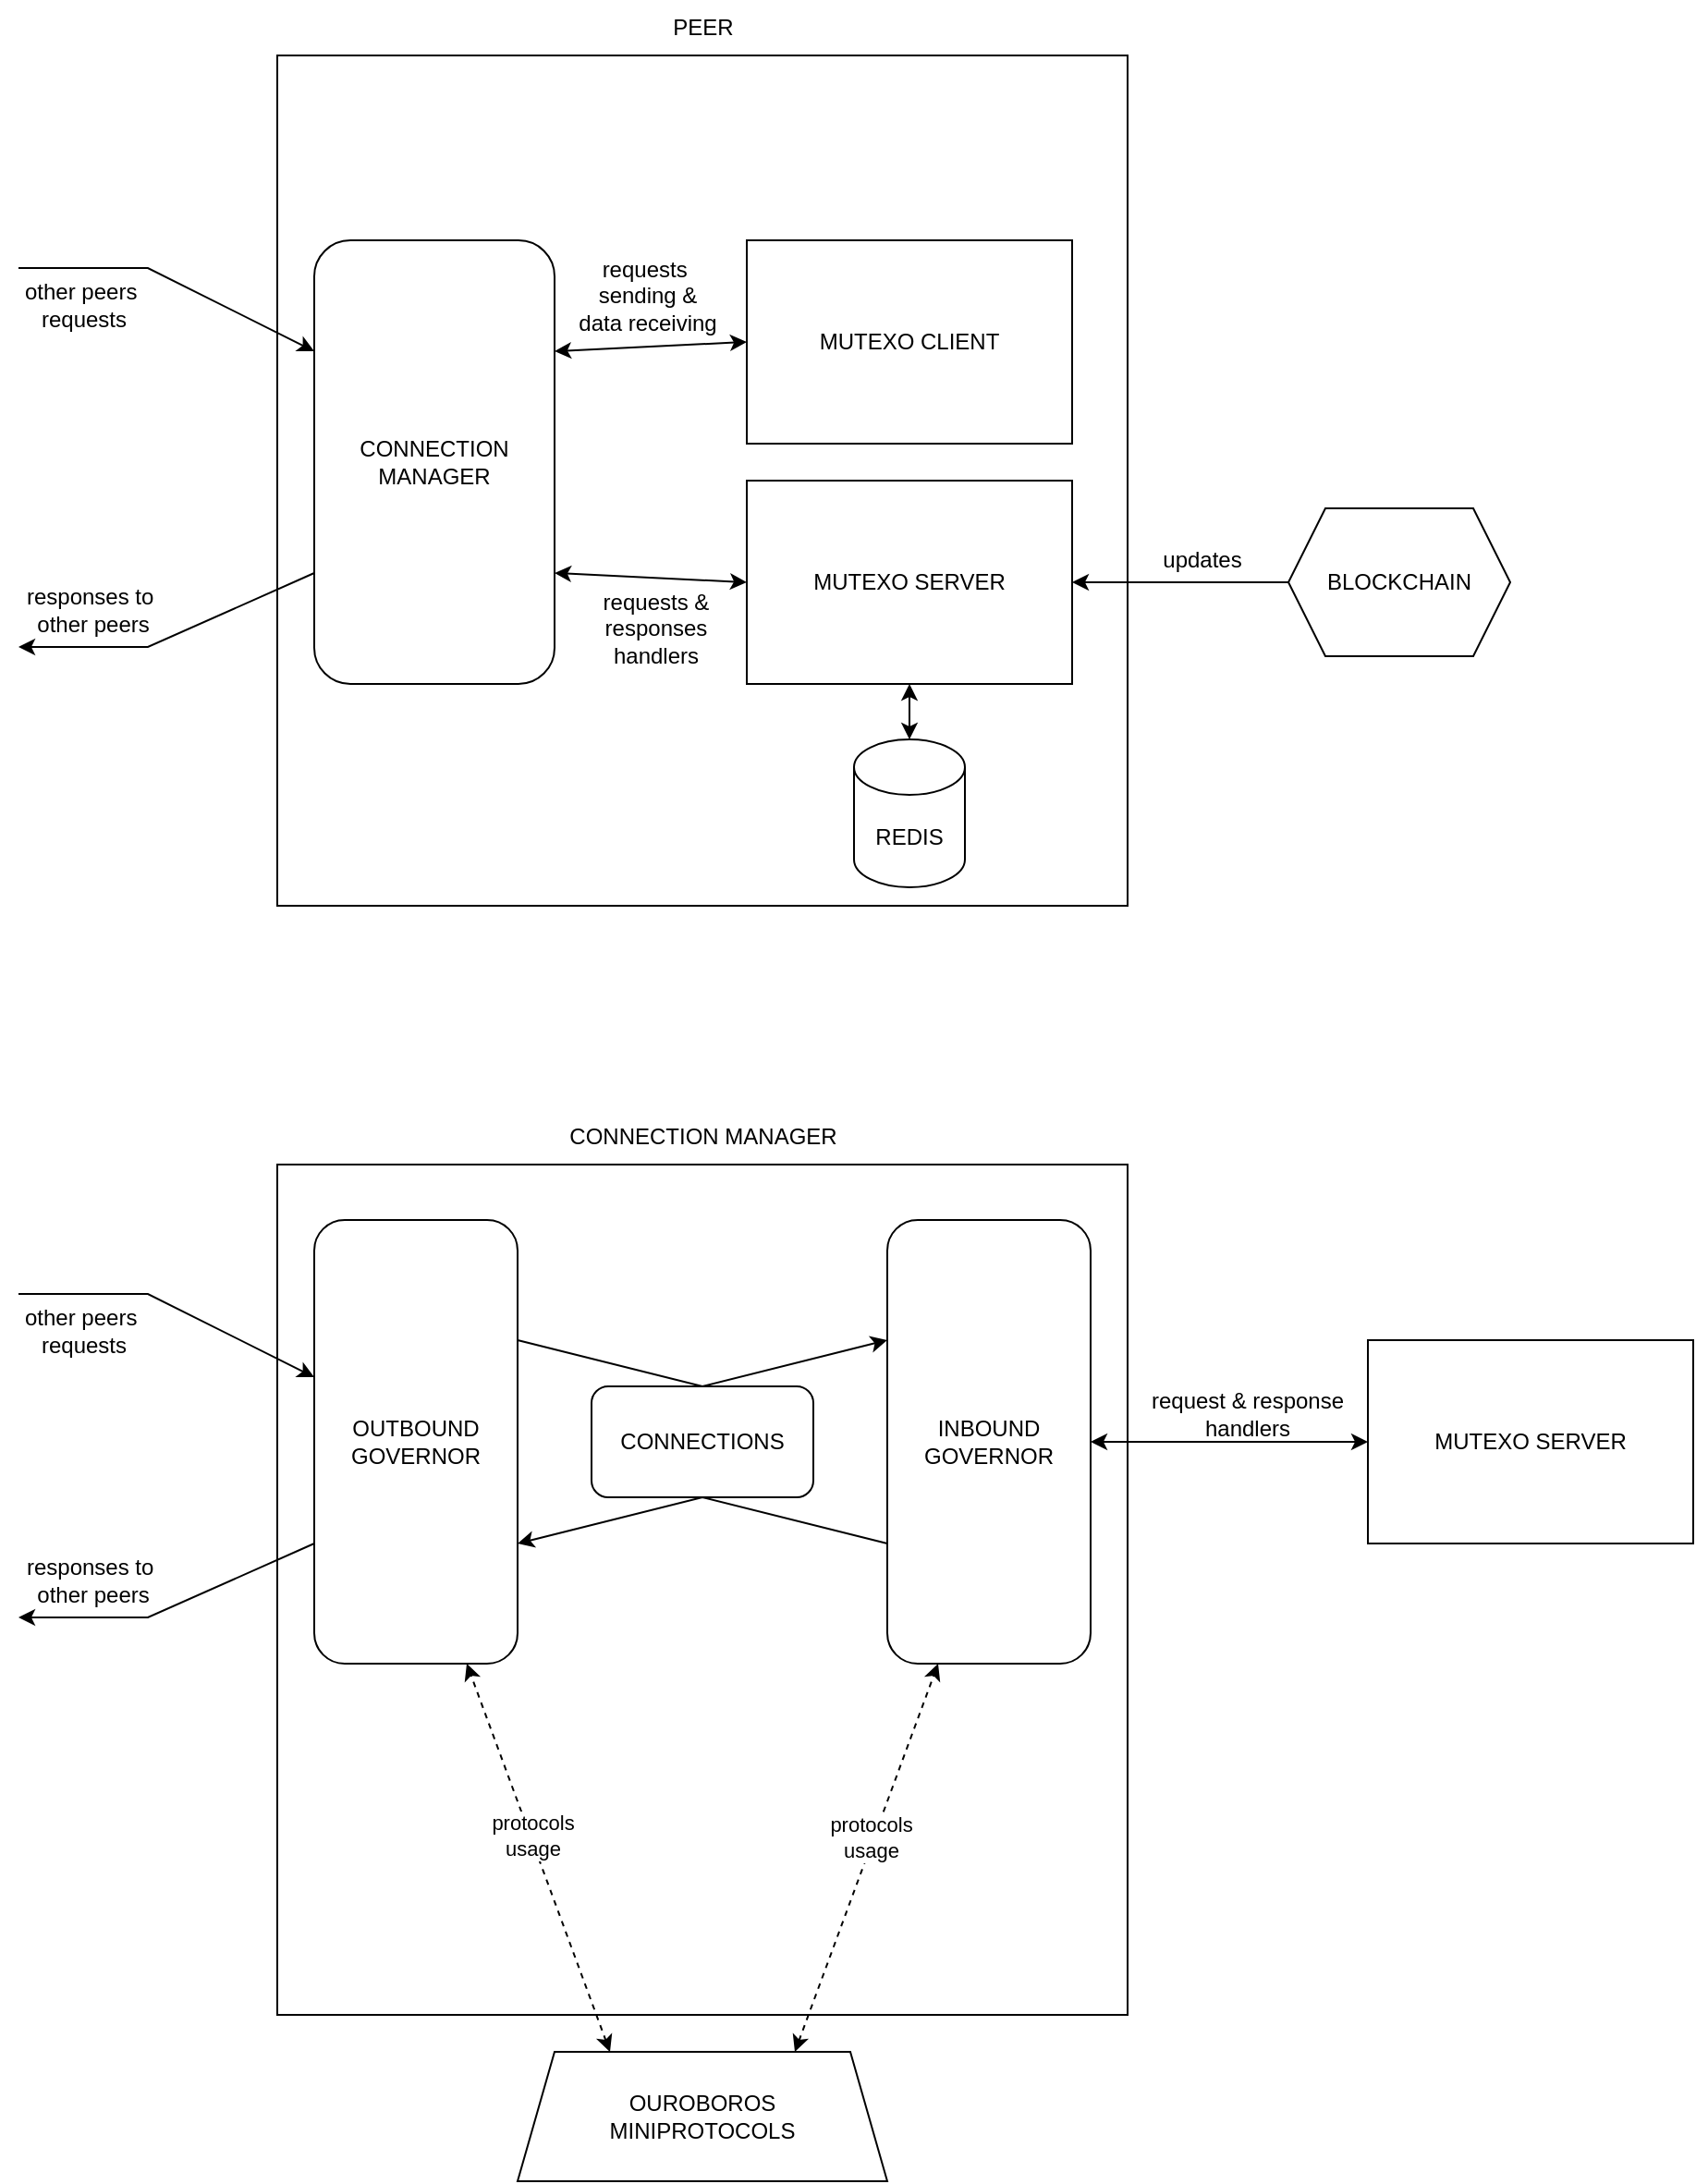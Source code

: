 <mxfile version="24.8.6">
  <diagram name="Pagina-1" id="2KZim4WSaV08ftVSFKLo">
    <mxGraphModel dx="1434" dy="754" grid="1" gridSize="10" guides="1" tooltips="1" connect="1" arrows="1" fold="1" page="1" pageScale="1" pageWidth="827" pageHeight="1169" math="0" shadow="0">
      <root>
        <mxCell id="0" />
        <mxCell id="1" parent="0" />
        <mxCell id="BLetJNWocYn2-W4ZQuNb-2" value="" style="whiteSpace=wrap;html=1;aspect=fixed;" vertex="1" parent="1">
          <mxGeometry x="160" y="120" width="460" height="460" as="geometry" />
        </mxCell>
        <mxCell id="BLetJNWocYn2-W4ZQuNb-1" value="CONNECTION MANAGER" style="rounded=1;whiteSpace=wrap;html=1;" vertex="1" parent="1">
          <mxGeometry x="180" y="220" width="130" height="240" as="geometry" />
        </mxCell>
        <mxCell id="BLetJNWocYn2-W4ZQuNb-4" value="" style="endArrow=classic;html=1;rounded=0;entryX=0;entryY=0.25;entryDx=0;entryDy=0;" edge="1" parent="1" target="BLetJNWocYn2-W4ZQuNb-1">
          <mxGeometry width="50" height="50" relative="1" as="geometry">
            <mxPoint x="20" y="235" as="sourcePoint" />
            <mxPoint x="440" y="360" as="targetPoint" />
            <Array as="points">
              <mxPoint x="90" y="235" />
            </Array>
          </mxGeometry>
        </mxCell>
        <mxCell id="BLetJNWocYn2-W4ZQuNb-5" value="" style="endArrow=classic;html=1;rounded=0;entryX=0;entryY=0.696;entryDx=0;entryDy=0;entryPerimeter=0;exitX=0;exitY=0.75;exitDx=0;exitDy=0;" edge="1" parent="1" source="BLetJNWocYn2-W4ZQuNb-1">
          <mxGeometry width="50" height="50" relative="1" as="geometry">
            <mxPoint x="160" y="440" as="sourcePoint" />
            <mxPoint x="20" y="440" as="targetPoint" />
            <Array as="points">
              <mxPoint x="90" y="440" />
            </Array>
          </mxGeometry>
        </mxCell>
        <mxCell id="BLetJNWocYn2-W4ZQuNb-6" value="PEER" style="text;html=1;align=center;verticalAlign=middle;resizable=0;points=[];autosize=1;strokeColor=none;fillColor=none;" vertex="1" parent="1">
          <mxGeometry x="360" y="90" width="60" height="30" as="geometry" />
        </mxCell>
        <mxCell id="BLetJNWocYn2-W4ZQuNb-7" value="MUTEXO CLIENT" style="rounded=0;whiteSpace=wrap;html=1;" vertex="1" parent="1">
          <mxGeometry x="414" y="220" width="176" height="110" as="geometry" />
        </mxCell>
        <mxCell id="BLetJNWocYn2-W4ZQuNb-8" value="MUTEXO SERVER" style="rounded=0;whiteSpace=wrap;html=1;" vertex="1" parent="1">
          <mxGeometry x="414" y="350" width="176" height="110" as="geometry" />
        </mxCell>
        <mxCell id="BLetJNWocYn2-W4ZQuNb-10" value="" style="endArrow=classic;startArrow=classic;html=1;rounded=0;exitX=1;exitY=0.75;exitDx=0;exitDy=0;entryX=0;entryY=0.5;entryDx=0;entryDy=0;" edge="1" parent="1" source="BLetJNWocYn2-W4ZQuNb-1" target="BLetJNWocYn2-W4ZQuNb-8">
          <mxGeometry width="50" height="50" relative="1" as="geometry">
            <mxPoint x="400" y="400" as="sourcePoint" />
            <mxPoint x="440" y="360" as="targetPoint" />
          </mxGeometry>
        </mxCell>
        <mxCell id="BLetJNWocYn2-W4ZQuNb-11" value="" style="endArrow=classic;startArrow=classic;html=1;rounded=0;exitX=1;exitY=0.25;exitDx=0;exitDy=0;entryX=0;entryY=0.5;entryDx=0;entryDy=0;" edge="1" parent="1" source="BLetJNWocYn2-W4ZQuNb-1" target="BLetJNWocYn2-W4ZQuNb-7">
          <mxGeometry width="50" height="50" relative="1" as="geometry">
            <mxPoint x="300" y="320" as="sourcePoint" />
            <mxPoint x="400" y="335" as="targetPoint" />
          </mxGeometry>
        </mxCell>
        <mxCell id="BLetJNWocYn2-W4ZQuNb-12" value="REDIS" style="shape=cylinder3;whiteSpace=wrap;html=1;boundedLbl=1;backgroundOutline=1;size=15;" vertex="1" parent="1">
          <mxGeometry x="472" y="490" width="60" height="80" as="geometry" />
        </mxCell>
        <mxCell id="BLetJNWocYn2-W4ZQuNb-14" value="other peers&amp;nbsp;&lt;div&gt;requests&lt;/div&gt;" style="text;html=1;align=center;verticalAlign=middle;resizable=0;points=[];autosize=1;strokeColor=none;fillColor=none;" vertex="1" parent="1">
          <mxGeometry x="10" y="235" width="90" height="40" as="geometry" />
        </mxCell>
        <mxCell id="BLetJNWocYn2-W4ZQuNb-15" value="responses to&amp;nbsp;&lt;div&gt;other peers&lt;/div&gt;" style="text;html=1;align=center;verticalAlign=middle;resizable=0;points=[];autosize=1;strokeColor=none;fillColor=none;" vertex="1" parent="1">
          <mxGeometry x="10" y="400" width="100" height="40" as="geometry" />
        </mxCell>
        <mxCell id="BLetJNWocYn2-W4ZQuNb-16" value="" style="endArrow=classic;startArrow=classic;html=1;rounded=0;exitX=0.5;exitY=0;exitDx=0;exitDy=0;exitPerimeter=0;entryX=0.5;entryY=1;entryDx=0;entryDy=0;" edge="1" parent="1" source="BLetJNWocYn2-W4ZQuNb-12" target="BLetJNWocYn2-W4ZQuNb-8">
          <mxGeometry width="50" height="50" relative="1" as="geometry">
            <mxPoint x="300" y="410" as="sourcePoint" />
            <mxPoint x="540" y="460" as="targetPoint" />
          </mxGeometry>
        </mxCell>
        <mxCell id="BLetJNWocYn2-W4ZQuNb-17" value="BLOCKCHAIN" style="shape=hexagon;perimeter=hexagonPerimeter2;whiteSpace=wrap;html=1;fixedSize=1;" vertex="1" parent="1">
          <mxGeometry x="707" y="365" width="120" height="80" as="geometry" />
        </mxCell>
        <mxCell id="BLetJNWocYn2-W4ZQuNb-18" value="" style="endArrow=classic;html=1;rounded=0;exitX=0;exitY=0.5;exitDx=0;exitDy=0;entryX=1;entryY=0.5;entryDx=0;entryDy=0;" edge="1" parent="1" source="BLetJNWocYn2-W4ZQuNb-17" target="BLetJNWocYn2-W4ZQuNb-8">
          <mxGeometry width="50" height="50" relative="1" as="geometry">
            <mxPoint x="390" y="410" as="sourcePoint" />
            <mxPoint x="440" y="360" as="targetPoint" />
          </mxGeometry>
        </mxCell>
        <mxCell id="BLetJNWocYn2-W4ZQuNb-19" value="" style="whiteSpace=wrap;html=1;aspect=fixed;" vertex="1" parent="1">
          <mxGeometry x="160" y="720" width="460" height="460" as="geometry" />
        </mxCell>
        <mxCell id="BLetJNWocYn2-W4ZQuNb-20" value="CONNECTION MANAGER" style="text;html=1;align=center;verticalAlign=middle;resizable=0;points=[];autosize=1;strokeColor=none;fillColor=none;" vertex="1" parent="1">
          <mxGeometry x="305" y="690" width="170" height="30" as="geometry" />
        </mxCell>
        <mxCell id="BLetJNWocYn2-W4ZQuNb-21" value="OUTBOUND&lt;div&gt;GOVERNOR&lt;/div&gt;" style="rounded=1;whiteSpace=wrap;html=1;" vertex="1" parent="1">
          <mxGeometry x="180" y="750" width="110" height="240" as="geometry" />
        </mxCell>
        <mxCell id="BLetJNWocYn2-W4ZQuNb-22" value="MUTEXO SERVER" style="rounded=0;whiteSpace=wrap;html=1;" vertex="1" parent="1">
          <mxGeometry x="750" y="815" width="176" height="110" as="geometry" />
        </mxCell>
        <mxCell id="BLetJNWocYn2-W4ZQuNb-23" value="OUROBOROS&lt;div&gt;MINIPROTOCOLS&lt;/div&gt;" style="shape=trapezoid;perimeter=trapezoidPerimeter;whiteSpace=wrap;html=1;fixedSize=1;" vertex="1" parent="1">
          <mxGeometry x="290" y="1200" width="200" height="70" as="geometry" />
        </mxCell>
        <mxCell id="BLetJNWocYn2-W4ZQuNb-24" value="INBOUND&lt;div&gt;GOVERNOR&lt;/div&gt;" style="rounded=1;whiteSpace=wrap;html=1;" vertex="1" parent="1">
          <mxGeometry x="490" y="750" width="110" height="240" as="geometry" />
        </mxCell>
        <mxCell id="BLetJNWocYn2-W4ZQuNb-25" value="" style="endArrow=classic;startArrow=classic;html=1;rounded=0;exitX=0.25;exitY=0;exitDx=0;exitDy=0;entryX=0.75;entryY=1;entryDx=0;entryDy=0;dashed=1;" edge="1" parent="1" source="BLetJNWocYn2-W4ZQuNb-23" target="BLetJNWocYn2-W4ZQuNb-21">
          <mxGeometry width="50" height="50" relative="1" as="geometry">
            <mxPoint x="390" y="920" as="sourcePoint" />
            <mxPoint x="440" y="870" as="targetPoint" />
          </mxGeometry>
        </mxCell>
        <mxCell id="BLetJNWocYn2-W4ZQuNb-36" value="protocols&lt;div&gt;usage&lt;/div&gt;" style="edgeLabel;html=1;align=center;verticalAlign=middle;resizable=0;points=[];" vertex="1" connectable="0" parent="BLetJNWocYn2-W4ZQuNb-25">
          <mxGeometry x="0.122" y="-1" relative="1" as="geometry">
            <mxPoint y="1" as="offset" />
          </mxGeometry>
        </mxCell>
        <mxCell id="BLetJNWocYn2-W4ZQuNb-26" value="" style="endArrow=classic;startArrow=classic;html=1;rounded=0;exitX=0.75;exitY=0;exitDx=0;exitDy=0;entryX=0.25;entryY=1;entryDx=0;entryDy=0;dashed=1;" edge="1" parent="1" source="BLetJNWocYn2-W4ZQuNb-23" target="BLetJNWocYn2-W4ZQuNb-24">
          <mxGeometry width="50" height="50" relative="1" as="geometry">
            <mxPoint x="350" y="1090" as="sourcePoint" />
            <mxPoint x="253" y="1000" as="targetPoint" />
          </mxGeometry>
        </mxCell>
        <mxCell id="BLetJNWocYn2-W4ZQuNb-35" value="protocols&lt;div&gt;usage&lt;/div&gt;" style="edgeLabel;html=1;align=center;verticalAlign=middle;resizable=0;points=[];" vertex="1" connectable="0" parent="BLetJNWocYn2-W4ZQuNb-26">
          <mxGeometry x="0.099" y="2" relative="1" as="geometry">
            <mxPoint as="offset" />
          </mxGeometry>
        </mxCell>
        <mxCell id="BLetJNWocYn2-W4ZQuNb-27" value="" style="endArrow=classic;html=1;rounded=0;exitX=1;exitY=0.5;exitDx=0;exitDy=0;entryX=0;entryY=0.5;entryDx=0;entryDy=0;" edge="1" parent="1">
          <mxGeometry width="50" height="50" relative="1" as="geometry">
            <mxPoint x="290" y="815" as="sourcePoint" />
            <mxPoint x="490" y="815" as="targetPoint" />
            <Array as="points">
              <mxPoint x="390" y="840" />
            </Array>
          </mxGeometry>
        </mxCell>
        <mxCell id="BLetJNWocYn2-W4ZQuNb-28" value="" style="endArrow=classic;html=1;rounded=0;exitX=1;exitY=0.5;exitDx=0;exitDy=0;entryX=0;entryY=0.5;entryDx=0;entryDy=0;" edge="1" parent="1">
          <mxGeometry width="50" height="50" relative="1" as="geometry">
            <mxPoint x="490" y="925" as="sourcePoint" />
            <mxPoint x="290" y="925" as="targetPoint" />
            <Array as="points">
              <mxPoint x="390" y="900" />
            </Array>
          </mxGeometry>
        </mxCell>
        <mxCell id="BLetJNWocYn2-W4ZQuNb-29" value="" style="endArrow=classic;startArrow=classic;html=1;rounded=0;exitX=1;exitY=0.5;exitDx=0;exitDy=0;entryX=0;entryY=0.5;entryDx=0;entryDy=0;" edge="1" parent="1" source="BLetJNWocYn2-W4ZQuNb-24" target="BLetJNWocYn2-W4ZQuNb-22">
          <mxGeometry width="50" height="50" relative="1" as="geometry">
            <mxPoint x="390" y="800" as="sourcePoint" />
            <mxPoint x="440" y="750" as="targetPoint" />
          </mxGeometry>
        </mxCell>
        <mxCell id="BLetJNWocYn2-W4ZQuNb-30" value="" style="endArrow=classic;html=1;rounded=0;entryX=0;entryY=0.25;entryDx=0;entryDy=0;" edge="1" parent="1">
          <mxGeometry width="50" height="50" relative="1" as="geometry">
            <mxPoint x="20" y="790" as="sourcePoint" />
            <mxPoint x="180" y="835" as="targetPoint" />
            <Array as="points">
              <mxPoint x="90" y="790" />
            </Array>
          </mxGeometry>
        </mxCell>
        <mxCell id="BLetJNWocYn2-W4ZQuNb-31" value="other peers&amp;nbsp;&lt;div&gt;requests&lt;/div&gt;" style="text;html=1;align=center;verticalAlign=middle;resizable=0;points=[];autosize=1;strokeColor=none;fillColor=none;" vertex="1" parent="1">
          <mxGeometry x="10" y="790" width="90" height="40" as="geometry" />
        </mxCell>
        <mxCell id="BLetJNWocYn2-W4ZQuNb-32" value="" style="endArrow=classic;html=1;rounded=0;entryX=0;entryY=0.696;entryDx=0;entryDy=0;entryPerimeter=0;exitX=0;exitY=0.75;exitDx=0;exitDy=0;" edge="1" parent="1">
          <mxGeometry width="50" height="50" relative="1" as="geometry">
            <mxPoint x="180" y="925" as="sourcePoint" />
            <mxPoint x="20" y="965" as="targetPoint" />
            <Array as="points">
              <mxPoint x="90" y="965" />
            </Array>
          </mxGeometry>
        </mxCell>
        <mxCell id="BLetJNWocYn2-W4ZQuNb-33" value="responses to&amp;nbsp;&lt;div&gt;other peers&lt;/div&gt;" style="text;html=1;align=center;verticalAlign=middle;resizable=0;points=[];autosize=1;strokeColor=none;fillColor=none;" vertex="1" parent="1">
          <mxGeometry x="10" y="925" width="100" height="40" as="geometry" />
        </mxCell>
        <mxCell id="BLetJNWocYn2-W4ZQuNb-34" value="CONNECTIONS" style="rounded=1;whiteSpace=wrap;html=1;" vertex="1" parent="1">
          <mxGeometry x="330" y="840" width="120" height="60" as="geometry" />
        </mxCell>
        <mxCell id="BLetJNWocYn2-W4ZQuNb-37" value="request &amp;amp; response handlers" style="text;html=1;align=center;verticalAlign=middle;whiteSpace=wrap;rounded=0;" vertex="1" parent="1">
          <mxGeometry x="630" y="840" width="110" height="30" as="geometry" />
        </mxCell>
        <mxCell id="BLetJNWocYn2-W4ZQuNb-38" value="updates" style="text;html=1;align=center;verticalAlign=middle;resizable=0;points=[];autosize=1;strokeColor=none;fillColor=none;" vertex="1" parent="1">
          <mxGeometry x="625" y="378" width="70" height="30" as="geometry" />
        </mxCell>
        <mxCell id="BLetJNWocYn2-W4ZQuNb-39" value="requests &amp;amp;&lt;div&gt;&amp;nbsp;responses&amp;nbsp;&lt;/div&gt;&lt;div&gt;handlers&lt;/div&gt;" style="text;html=1;align=center;verticalAlign=middle;whiteSpace=wrap;rounded=0;" vertex="1" parent="1">
          <mxGeometry x="310" y="415" width="110" height="30" as="geometry" />
        </mxCell>
        <mxCell id="BLetJNWocYn2-W4ZQuNb-40" value="requests&amp;nbsp;&lt;div&gt;sending &amp;amp;&lt;div&gt;data receiving&lt;/div&gt;&lt;/div&gt;" style="text;html=1;align=center;verticalAlign=middle;resizable=0;points=[];autosize=1;strokeColor=none;fillColor=none;" vertex="1" parent="1">
          <mxGeometry x="310" y="220" width="100" height="60" as="geometry" />
        </mxCell>
      </root>
    </mxGraphModel>
  </diagram>
</mxfile>
